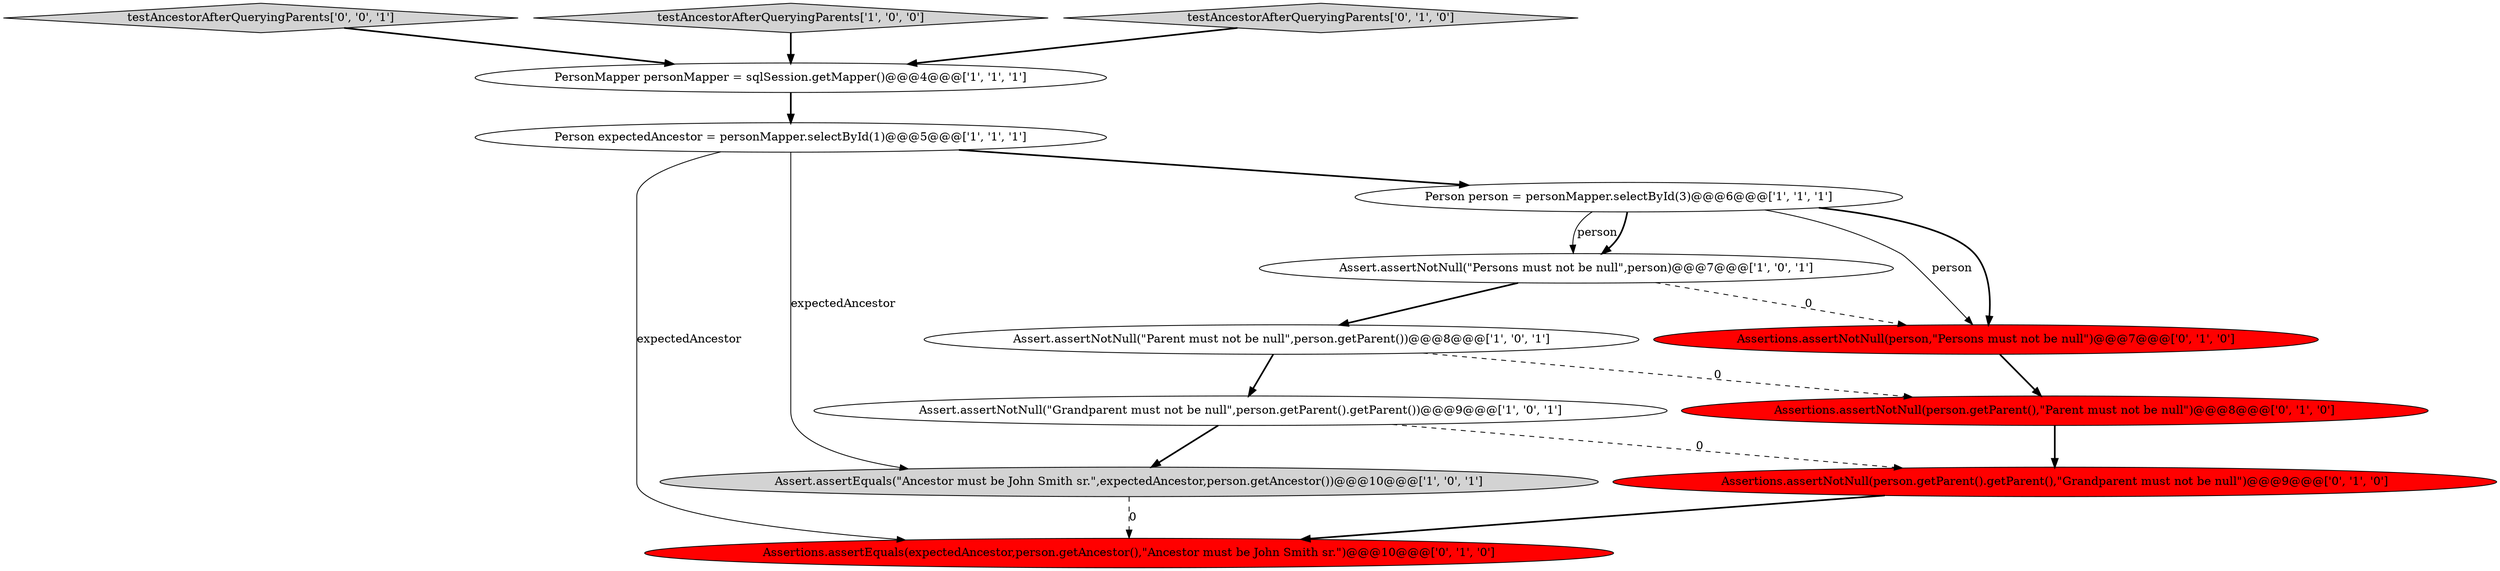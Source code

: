 digraph {
9 [style = filled, label = "Assertions.assertEquals(expectedAncestor,person.getAncestor(),\"Ancestor must be John Smith sr.\")@@@10@@@['0', '1', '0']", fillcolor = red, shape = ellipse image = "AAA1AAABBB2BBB"];
11 [style = filled, label = "Assertions.assertNotNull(person.getParent(),\"Parent must not be null\")@@@8@@@['0', '1', '0']", fillcolor = red, shape = ellipse image = "AAA1AAABBB2BBB"];
0 [style = filled, label = "Person expectedAncestor = personMapper.selectById(1)@@@5@@@['1', '1', '1']", fillcolor = white, shape = ellipse image = "AAA0AAABBB1BBB"];
4 [style = filled, label = "Assert.assertEquals(\"Ancestor must be John Smith sr.\",expectedAncestor,person.getAncestor())@@@10@@@['1', '0', '1']", fillcolor = lightgray, shape = ellipse image = "AAA0AAABBB1BBB"];
1 [style = filled, label = "PersonMapper personMapper = sqlSession.getMapper()@@@4@@@['1', '1', '1']", fillcolor = white, shape = ellipse image = "AAA0AAABBB1BBB"];
2 [style = filled, label = "Assert.assertNotNull(\"Persons must not be null\",person)@@@7@@@['1', '0', '1']", fillcolor = white, shape = ellipse image = "AAA0AAABBB1BBB"];
13 [style = filled, label = "testAncestorAfterQueryingParents['0', '0', '1']", fillcolor = lightgray, shape = diamond image = "AAA0AAABBB3BBB"];
10 [style = filled, label = "Assertions.assertNotNull(person.getParent().getParent(),\"Grandparent must not be null\")@@@9@@@['0', '1', '0']", fillcolor = red, shape = ellipse image = "AAA1AAABBB2BBB"];
6 [style = filled, label = "testAncestorAfterQueryingParents['1', '0', '0']", fillcolor = lightgray, shape = diamond image = "AAA0AAABBB1BBB"];
8 [style = filled, label = "testAncestorAfterQueryingParents['0', '1', '0']", fillcolor = lightgray, shape = diamond image = "AAA0AAABBB2BBB"];
3 [style = filled, label = "Assert.assertNotNull(\"Grandparent must not be null\",person.getParent().getParent())@@@9@@@['1', '0', '1']", fillcolor = white, shape = ellipse image = "AAA0AAABBB1BBB"];
12 [style = filled, label = "Assertions.assertNotNull(person,\"Persons must not be null\")@@@7@@@['0', '1', '0']", fillcolor = red, shape = ellipse image = "AAA1AAABBB2BBB"];
5 [style = filled, label = "Person person = personMapper.selectById(3)@@@6@@@['1', '1', '1']", fillcolor = white, shape = ellipse image = "AAA0AAABBB1BBB"];
7 [style = filled, label = "Assert.assertNotNull(\"Parent must not be null\",person.getParent())@@@8@@@['1', '0', '1']", fillcolor = white, shape = ellipse image = "AAA0AAABBB1BBB"];
5->12 [style = solid, label="person"];
12->11 [style = bold, label=""];
7->11 [style = dashed, label="0"];
1->0 [style = bold, label=""];
3->4 [style = bold, label=""];
7->3 [style = bold, label=""];
13->1 [style = bold, label=""];
5->2 [style = solid, label="person"];
0->9 [style = solid, label="expectedAncestor"];
8->1 [style = bold, label=""];
6->1 [style = bold, label=""];
2->12 [style = dashed, label="0"];
4->9 [style = dashed, label="0"];
5->2 [style = bold, label=""];
5->12 [style = bold, label=""];
11->10 [style = bold, label=""];
10->9 [style = bold, label=""];
3->10 [style = dashed, label="0"];
0->4 [style = solid, label="expectedAncestor"];
2->7 [style = bold, label=""];
0->5 [style = bold, label=""];
}
